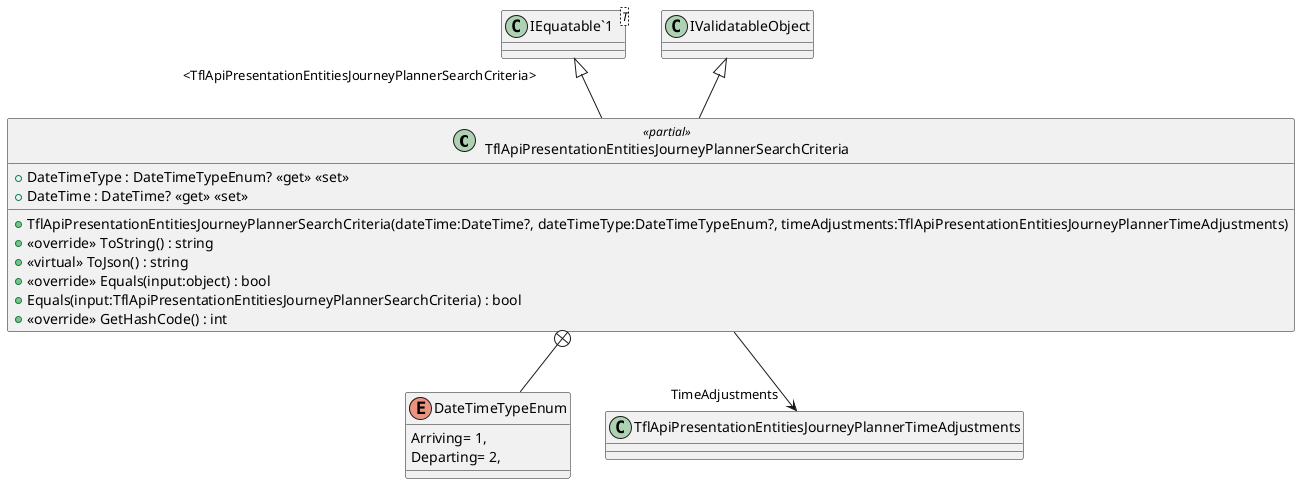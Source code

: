 @startuml
class TflApiPresentationEntitiesJourneyPlannerSearchCriteria <<partial>> {
    + DateTimeType : DateTimeTypeEnum? <<get>> <<set>>
    + TflApiPresentationEntitiesJourneyPlannerSearchCriteria(dateTime:DateTime?, dateTimeType:DateTimeTypeEnum?, timeAdjustments:TflApiPresentationEntitiesJourneyPlannerTimeAdjustments)
    + DateTime : DateTime? <<get>> <<set>>
    + <<override>> ToString() : string
    + <<virtual>> ToJson() : string
    + <<override>> Equals(input:object) : bool
    + Equals(input:TflApiPresentationEntitiesJourneyPlannerSearchCriteria) : bool
    + <<override>> GetHashCode() : int
}
class "IEquatable`1"<T> {
}
enum DateTimeTypeEnum {
    Arriving= 1,
    Departing= 2,
}
"IEquatable`1" "<TflApiPresentationEntitiesJourneyPlannerSearchCriteria>" <|-- TflApiPresentationEntitiesJourneyPlannerSearchCriteria
IValidatableObject <|-- TflApiPresentationEntitiesJourneyPlannerSearchCriteria
TflApiPresentationEntitiesJourneyPlannerSearchCriteria --> "TimeAdjustments" TflApiPresentationEntitiesJourneyPlannerTimeAdjustments
TflApiPresentationEntitiesJourneyPlannerSearchCriteria +-- DateTimeTypeEnum
@enduml
